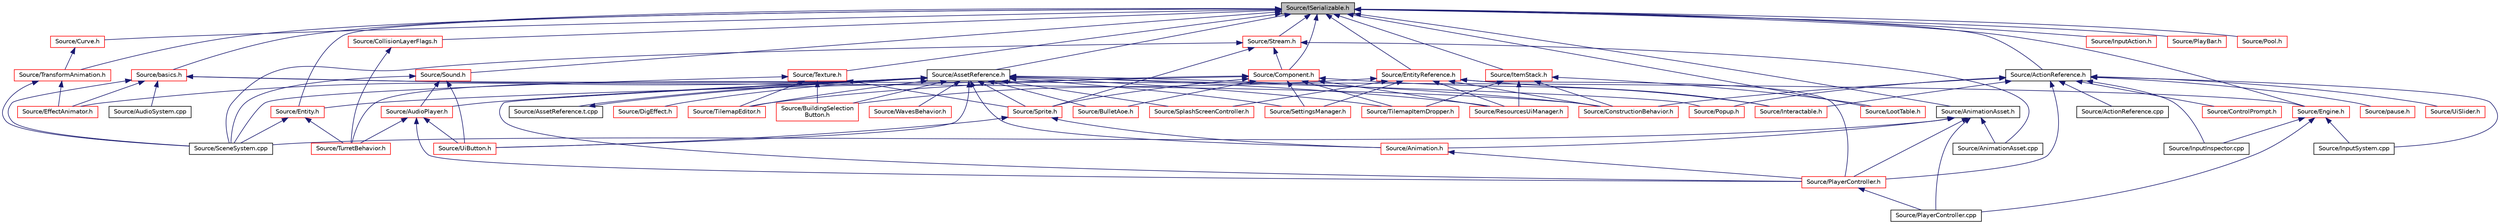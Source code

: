 digraph "Source/ISerializable.h"
{
 // LATEX_PDF_SIZE
  edge [fontname="Helvetica",fontsize="10",labelfontname="Helvetica",labelfontsize="10"];
  node [fontname="Helvetica",fontsize="10",shape=record];
  Node1 [label="Source/ISerializable.h",height=0.2,width=0.4,color="black", fillcolor="grey75", style="filled", fontcolor="black",tooltip="interface for all serializable objects"];
  Node1 -> Node2 [dir="back",color="midnightblue",fontsize="10",style="solid"];
  Node2 [label="Source/ActionReference.h",height=0.2,width=0.4,color="black", fillcolor="white", style="filled",URL="$ActionReference_8h.html",tooltip="a reference to an input Action"];
  Node2 -> Node3 [dir="back",color="midnightblue",fontsize="10",style="solid"];
  Node3 [label="Source/ActionReference.cpp",height=0.2,width=0.4,color="black", fillcolor="white", style="filled",URL="$ActionReference_8cpp.html",tooltip="a reference to an input Action"];
  Node2 -> Node4 [dir="back",color="midnightblue",fontsize="10",style="solid"];
  Node4 [label="Source/ConstructionBehavior.h",height=0.2,width=0.4,color="red", fillcolor="white", style="filled",URL="$ConstructionBehavior_8h.html",tooltip="handles the construction of towers and modification of terrain"];
  Node2 -> Node9 [dir="back",color="midnightblue",fontsize="10",style="solid"];
  Node9 [label="Source/ControlPrompt.h",height=0.2,width=0.4,color="red", fillcolor="white", style="filled",URL="$ControlPrompt_8h.html",tooltip="Displays a control prompt for an ActionReference."];
  Node2 -> Node14 [dir="back",color="midnightblue",fontsize="10",style="solid"];
  Node14 [label="Source/InputInspector.cpp",height=0.2,width=0.4,color="black", fillcolor="white", style="filled",URL="$InputInspector_8cpp.html",tooltip="Input system addition, holds Action and Debug info."];
  Node2 -> Node15 [dir="back",color="midnightblue",fontsize="10",style="solid"];
  Node15 [label="Source/InputSystem.cpp",height=0.2,width=0.4,color="black", fillcolor="white", style="filled",URL="$InputSystem_8cpp.html",tooltip="Input system, m_Handles key and mouse inputs."];
  Node2 -> Node16 [dir="back",color="midnightblue",fontsize="10",style="solid"];
  Node16 [label="Source/Interactable.h",height=0.2,width=0.4,color="red", fillcolor="white", style="filled",URL="$Interactable_8h.html",tooltip="Component which can be interacted with by pressing a button when nearby."];
  Node2 -> Node23 [dir="back",color="midnightblue",fontsize="10",style="solid"];
  Node23 [label="Source/pause.h",height=0.2,width=0.4,color="red", fillcolor="white", style="filled",URL="$pause_8h.html",tooltip="component that pauses the game"];
  Node2 -> Node25 [dir="back",color="midnightblue",fontsize="10",style="solid"];
  Node25 [label="Source/PlayerController.h",height=0.2,width=0.4,color="red", fillcolor="white", style="filled",URL="$PlayerController_8h.html",tooltip="PlayerController Behaviour Class."];
  Node25 -> Node18 [dir="back",color="midnightblue",fontsize="10",style="solid"];
  Node18 [label="Source/PlayerController.cpp",height=0.2,width=0.4,color="black", fillcolor="white", style="filled",URL="$PlayerController_8cpp.html",tooltip="PlayerController Behaviour Class."];
  Node2 -> Node26 [dir="back",color="midnightblue",fontsize="10",style="solid"];
  Node26 [label="Source/Popup.h",height=0.2,width=0.4,color="red", fillcolor="white", style="filled",URL="$Popup_8h.html",tooltip="A popup is a behavior that will show a popup when a button is pressed."];
  Node2 -> Node28 [dir="back",color="midnightblue",fontsize="10",style="solid"];
  Node28 [label="Source/UiSlider.h",height=0.2,width=0.4,color="red", fillcolor="white", style="filled",URL="$UiSlider_8h.html",tooltip="Ui Slider component."];
  Node1 -> Node30 [dir="back",color="midnightblue",fontsize="10",style="solid"];
  Node30 [label="Source/AnimationAsset.h",height=0.2,width=0.4,color="black", fillcolor="white", style="filled",URL="$AnimationAsset_8h.html",tooltip="Asset that contains information about a spritesheet animation."];
  Node30 -> Node31 [dir="back",color="midnightblue",fontsize="10",style="solid"];
  Node31 [label="Source/Animation.h",height=0.2,width=0.4,color="red", fillcolor="white", style="filled",URL="$Animation_8h.html",tooltip="animation component class"];
  Node31 -> Node25 [dir="back",color="midnightblue",fontsize="10",style="solid"];
  Node30 -> Node35 [dir="back",color="midnightblue",fontsize="10",style="solid"];
  Node35 [label="Source/AnimationAsset.cpp",height=0.2,width=0.4,color="black", fillcolor="white", style="filled",URL="$AnimationAsset_8cpp.html",tooltip="Asset that contains information about a spritesheet animation."];
  Node30 -> Node18 [dir="back",color="midnightblue",fontsize="10",style="solid"];
  Node30 -> Node25 [dir="back",color="midnightblue",fontsize="10",style="solid"];
  Node30 -> Node36 [dir="back",color="midnightblue",fontsize="10",style="solid"];
  Node36 [label="Source/SceneSystem.cpp",height=0.2,width=0.4,color="black", fillcolor="white", style="filled",URL="$SceneSystem_8cpp.html",tooltip="handles the process of resetting and changing scenes"];
  Node1 -> Node37 [dir="back",color="midnightblue",fontsize="10",style="solid"];
  Node37 [label="Source/AssetReference.h",height=0.2,width=0.4,color="black", fillcolor="white", style="filled",URL="$AssetReference_8h.html",tooltip="a reference to an Asset"];
  Node37 -> Node31 [dir="back",color="midnightblue",fontsize="10",style="solid"];
  Node37 -> Node38 [dir="back",color="midnightblue",fontsize="10",style="solid"];
  Node38 [label="Source/AssetReference.t.cpp",height=0.2,width=0.4,color="black", fillcolor="white", style="filled",URL="$AssetReference_8t_8cpp.html",tooltip="a reference to an Asset"];
  Node38 -> Node37 [dir="back",color="midnightblue",fontsize="10",style="solid"];
  Node37 -> Node39 [dir="back",color="midnightblue",fontsize="10",style="solid"];
  Node39 [label="Source/AudioPlayer.h",height=0.2,width=0.4,color="red", fillcolor="white", style="filled",URL="$AudioPlayer_8h.html",tooltip="Component that plays audio."];
  Node39 -> Node25 [dir="back",color="midnightblue",fontsize="10",style="solid"];
  Node39 -> Node42 [dir="back",color="midnightblue",fontsize="10",style="solid"];
  Node42 [label="Source/TurretBehavior.h",height=0.2,width=0.4,color="red", fillcolor="white", style="filled",URL="$TurretBehavior_8h_source.html",tooltip=" "];
  Node39 -> Node43 [dir="back",color="midnightblue",fontsize="10",style="solid"];
  Node43 [label="Source/UiButton.h",height=0.2,width=0.4,color="red", fillcolor="white", style="filled",URL="$UiButton_8h.html",tooltip="Ui Button that sends an event when clicked."];
  Node37 -> Node44 [dir="back",color="midnightblue",fontsize="10",style="solid"];
  Node44 [label="Source/BuildingSelection\lButton.h",height=0.2,width=0.4,color="red", fillcolor="white", style="filled",URL="$BuildingSelectionButton_8h.html",tooltip="button that selects which building the ConstructionManager should place"];
  Node37 -> Node45 [dir="back",color="midnightblue",fontsize="10",style="solid"];
  Node45 [label="Source/BulletAoe.h",height=0.2,width=0.4,color="red", fillcolor="white", style="filled",URL="$BulletAoe_8h_source.html",tooltip=" "];
  Node37 -> Node4 [dir="back",color="midnightblue",fontsize="10",style="solid"];
  Node37 -> Node46 [dir="back",color="midnightblue",fontsize="10",style="solid"];
  Node46 [label="Source/DigEffect.h",height=0.2,width=0.4,color="red", fillcolor="white", style="filled",URL="$DigEffect_8h_source.html",tooltip=" "];
  Node37 -> Node47 [dir="back",color="midnightblue",fontsize="10",style="solid"];
  Node47 [label="Source/EffectAnimator.h",height=0.2,width=0.4,color="red", fillcolor="white", style="filled",URL="$EffectAnimator_8h.html",tooltip="Component that animates a Transform's matrix."];
  Node37 -> Node25 [dir="back",color="midnightblue",fontsize="10",style="solid"];
  Node37 -> Node26 [dir="back",color="midnightblue",fontsize="10",style="solid"];
  Node37 -> Node49 [dir="back",color="midnightblue",fontsize="10",style="solid"];
  Node49 [label="Source/ResourcesUiManager.h",height=0.2,width=0.4,color="red", fillcolor="white", style="filled",URL="$ResourcesUiManager_8h.html",tooltip="Component that manages the UI for displaying what resources a player currently has."];
  Node37 -> Node51 [dir="back",color="midnightblue",fontsize="10",style="solid"];
  Node51 [label="Source/SettingsManager.h",height=0.2,width=0.4,color="red", fillcolor="white", style="filled",URL="$SettingsManager_8h.html",tooltip="Settings Manager Class."];
  Node37 -> Node52 [dir="back",color="midnightblue",fontsize="10",style="solid"];
  Node52 [label="Source/SplashScreenController.h",height=0.2,width=0.4,color="red", fillcolor="white", style="filled",URL="$SplashScreenController_8h_source.html",tooltip=" "];
  Node37 -> Node53 [dir="back",color="midnightblue",fontsize="10",style="solid"];
  Node53 [label="Source/Sprite.h",height=0.2,width=0.4,color="red", fillcolor="white", style="filled",URL="$Sprite_8h_source.html",tooltip=" "];
  Node53 -> Node31 [dir="back",color="midnightblue",fontsize="10",style="solid"];
  Node53 -> Node43 [dir="back",color="midnightblue",fontsize="10",style="solid"];
  Node37 -> Node75 [dir="back",color="midnightblue",fontsize="10",style="solid"];
  Node75 [label="Source/TilemapEditor.h",height=0.2,width=0.4,color="red", fillcolor="white", style="filled",URL="$TilemapEditor_8h.html",tooltip="Component that allows direct editing of a Tilemap."];
  Node37 -> Node76 [dir="back",color="midnightblue",fontsize="10",style="solid"];
  Node76 [label="Source/TilemapItemDropper.h",height=0.2,width=0.4,color="red", fillcolor="white", style="filled",URL="$TilemapItemDropper_8h.html",tooltip="Drops an item whenever a tile is broken."];
  Node37 -> Node42 [dir="back",color="midnightblue",fontsize="10",style="solid"];
  Node37 -> Node43 [dir="back",color="midnightblue",fontsize="10",style="solid"];
  Node37 -> Node77 [dir="back",color="midnightblue",fontsize="10",style="solid"];
  Node77 [label="Source/WavesBehavior.h",height=0.2,width=0.4,color="red", fillcolor="white", style="filled",URL="$WavesBehavior_8h_source.html",tooltip=" "];
  Node1 -> Node78 [dir="back",color="midnightblue",fontsize="10",style="solid"];
  Node78 [label="Source/basics.h",height=0.2,width=0.4,color="red", fillcolor="white", style="filled",URL="$basics_8h_source.html",tooltip=" "];
  Node78 -> Node79 [dir="back",color="midnightblue",fontsize="10",style="solid"];
  Node79 [label="Source/AudioSystem.cpp",height=0.2,width=0.4,color="black", fillcolor="white", style="filled",URL="$AudioSystem_8cpp.html",tooltip="System that implements FMOD and allows the loading and playing of audio."];
  Node78 -> Node4 [dir="back",color="midnightblue",fontsize="10",style="solid"];
  Node78 -> Node47 [dir="back",color="midnightblue",fontsize="10",style="solid"];
  Node78 -> Node136 [dir="back",color="midnightblue",fontsize="10",style="solid"];
  Node136 [label="Source/Engine.h",height=0.2,width=0.4,color="red", fillcolor="white", style="filled",URL="$Engine_8h.html",tooltip="Engine class."];
  Node136 -> Node14 [dir="back",color="midnightblue",fontsize="10",style="solid"];
  Node136 -> Node15 [dir="back",color="midnightblue",fontsize="10",style="solid"];
  Node136 -> Node18 [dir="back",color="midnightblue",fontsize="10",style="solid"];
  Node78 -> Node36 [dir="back",color="midnightblue",fontsize="10",style="solid"];
  Node1 -> Node168 [dir="back",color="midnightblue",fontsize="10",style="solid"];
  Node168 [label="Source/CollisionLayerFlags.h",height=0.2,width=0.4,color="red", fillcolor="white", style="filled",URL="$CollisionLayerFlags_8h.html",tooltip="struct that determines which collision layers to interact with"];
  Node168 -> Node42 [dir="back",color="midnightblue",fontsize="10",style="solid"];
  Node1 -> Node171 [dir="back",color="midnightblue",fontsize="10",style="solid"];
  Node171 [label="Source/Component.h",height=0.2,width=0.4,color="red", fillcolor="white", style="filled",URL="$Component_8h.html",tooltip="Virtual component header."];
  Node171 -> Node45 [dir="back",color="midnightblue",fontsize="10",style="solid"];
  Node171 -> Node184 [dir="back",color="midnightblue",fontsize="10",style="solid"];
  Node184 [label="Source/Entity.h",height=0.2,width=0.4,color="red", fillcolor="white", style="filled",URL="$Entity_8h.html",tooltip="Entity class which holds Components."];
  Node184 -> Node36 [dir="back",color="midnightblue",fontsize="10",style="solid"];
  Node184 -> Node42 [dir="back",color="midnightblue",fontsize="10",style="solid"];
  Node171 -> Node16 [dir="back",color="midnightblue",fontsize="10",style="solid"];
  Node171 -> Node49 [dir="back",color="midnightblue",fontsize="10",style="solid"];
  Node171 -> Node51 [dir="back",color="midnightblue",fontsize="10",style="solid"];
  Node171 -> Node53 [dir="back",color="midnightblue",fontsize="10",style="solid"];
  Node171 -> Node75 [dir="back",color="midnightblue",fontsize="10",style="solid"];
  Node171 -> Node76 [dir="back",color="midnightblue",fontsize="10",style="solid"];
  Node1 -> Node133 [dir="back",color="midnightblue",fontsize="10",style="solid"];
  Node133 [label="Source/Curve.h",height=0.2,width=0.4,color="red", fillcolor="white", style="filled",URL="$Curve_8h.html",tooltip="class for interpolating between sequences of values"];
  Node133 -> Node134 [dir="back",color="midnightblue",fontsize="10",style="solid"];
  Node134 [label="Source/TransformAnimation.h",height=0.2,width=0.4,color="red", fillcolor="white", style="filled",URL="$TransformAnimation_8h.html",tooltip="Asset that animates a Transform with Curves."];
  Node134 -> Node47 [dir="back",color="midnightblue",fontsize="10",style="solid"];
  Node134 -> Node36 [dir="back",color="midnightblue",fontsize="10",style="solid"];
  Node1 -> Node136 [dir="back",color="midnightblue",fontsize="10",style="solid"];
  Node1 -> Node184 [dir="back",color="midnightblue",fontsize="10",style="solid"];
  Node1 -> Node195 [dir="back",color="midnightblue",fontsize="10",style="solid"];
  Node195 [label="Source/EntityReference.h",height=0.2,width=0.4,color="red", fillcolor="white", style="filled",URL="$EntityReference_8h.html",tooltip="a reference to an Entity in the scene"];
  Node195 -> Node44 [dir="back",color="midnightblue",fontsize="10",style="solid"];
  Node195 -> Node4 [dir="back",color="midnightblue",fontsize="10",style="solid"];
  Node195 -> Node16 [dir="back",color="midnightblue",fontsize="10",style="solid"];
  Node195 -> Node25 [dir="back",color="midnightblue",fontsize="10",style="solid"];
  Node195 -> Node49 [dir="back",color="midnightblue",fontsize="10",style="solid"];
  Node195 -> Node51 [dir="back",color="midnightblue",fontsize="10",style="solid"];
  Node195 -> Node52 [dir="back",color="midnightblue",fontsize="10",style="solid"];
  Node1 -> Node196 [dir="back",color="midnightblue",fontsize="10",style="solid"];
  Node196 [label="Source/InputAction.h",height=0.2,width=0.4,color="red", fillcolor="white", style="filled",URL="$InputAction_8h.html",tooltip="action class, used to track an action with dynamic input"];
  Node1 -> Node197 [dir="back",color="midnightblue",fontsize="10",style="solid"];
  Node197 [label="Source/ItemStack.h",height=0.2,width=0.4,color="red", fillcolor="white", style="filled",URL="$ItemStack_8h.html",tooltip="a stack of multiple items of the same type"];
  Node197 -> Node4 [dir="back",color="midnightblue",fontsize="10",style="solid"];
  Node197 -> Node198 [dir="back",color="midnightblue",fontsize="10",style="solid"];
  Node198 [label="Source/LootTable.h",height=0.2,width=0.4,color="red", fillcolor="white", style="filled",URL="$LootTable_8h.html",tooltip="class for dropping configurable loot"];
  Node197 -> Node49 [dir="back",color="midnightblue",fontsize="10",style="solid"];
  Node197 -> Node76 [dir="back",color="midnightblue",fontsize="10",style="solid"];
  Node1 -> Node198 [dir="back",color="midnightblue",fontsize="10",style="solid"];
  Node1 -> Node199 [dir="back",color="midnightblue",fontsize="10",style="solid"];
  Node199 [label="Source/PlayBar.h",height=0.2,width=0.4,color="red", fillcolor="white", style="filled",URL="$PlayBar_8h.html",tooltip="UI Bar that handles playing, pausing, and autosaves of the scene."];
  Node1 -> Node125 [dir="back",color="midnightblue",fontsize="10",style="solid"];
  Node125 [label="Source/Pool.h",height=0.2,width=0.4,color="red", fillcolor="white", style="filled",URL="$Pool_8h.html",tooltip="Used for Pools like Time or Health."];
  Node1 -> Node200 [dir="back",color="midnightblue",fontsize="10",style="solid"];
  Node200 [label="Source/Sound.h",height=0.2,width=0.4,color="red", fillcolor="white", style="filled",URL="$Sound_8h.html",tooltip="Wrapper class for FMOD sounds."];
  Node200 -> Node39 [dir="back",color="midnightblue",fontsize="10",style="solid"];
  Node200 -> Node36 [dir="back",color="midnightblue",fontsize="10",style="solid"];
  Node200 -> Node43 [dir="back",color="midnightblue",fontsize="10",style="solid"];
  Node1 -> Node201 [dir="back",color="midnightblue",fontsize="10",style="solid"];
  Node201 [label="Source/Stream.h",height=0.2,width=0.4,color="red", fillcolor="white", style="filled",URL="$Stream_8h.html",tooltip="JSON File reading/writing."];
  Node201 -> Node35 [dir="back",color="midnightblue",fontsize="10",style="solid"];
  Node201 -> Node171 [dir="back",color="midnightblue",fontsize="10",style="solid"];
  Node201 -> Node36 [dir="back",color="midnightblue",fontsize="10",style="solid"];
  Node201 -> Node53 [dir="back",color="midnightblue",fontsize="10",style="solid"];
  Node1 -> Node203 [dir="back",color="midnightblue",fontsize="10",style="solid"];
  Node203 [label="Source/Texture.h",height=0.2,width=0.4,color="red", fillcolor="white", style="filled",URL="$Texture_8h.html",tooltip="Header for the OpenGL texture wrapper."];
  Node203 -> Node44 [dir="back",color="midnightblue",fontsize="10",style="solid"];
  Node203 -> Node36 [dir="back",color="midnightblue",fontsize="10",style="solid"];
  Node203 -> Node53 [dir="back",color="midnightblue",fontsize="10",style="solid"];
  Node203 -> Node75 [dir="back",color="midnightblue",fontsize="10",style="solid"];
  Node1 -> Node134 [dir="back",color="midnightblue",fontsize="10",style="solid"];
}
